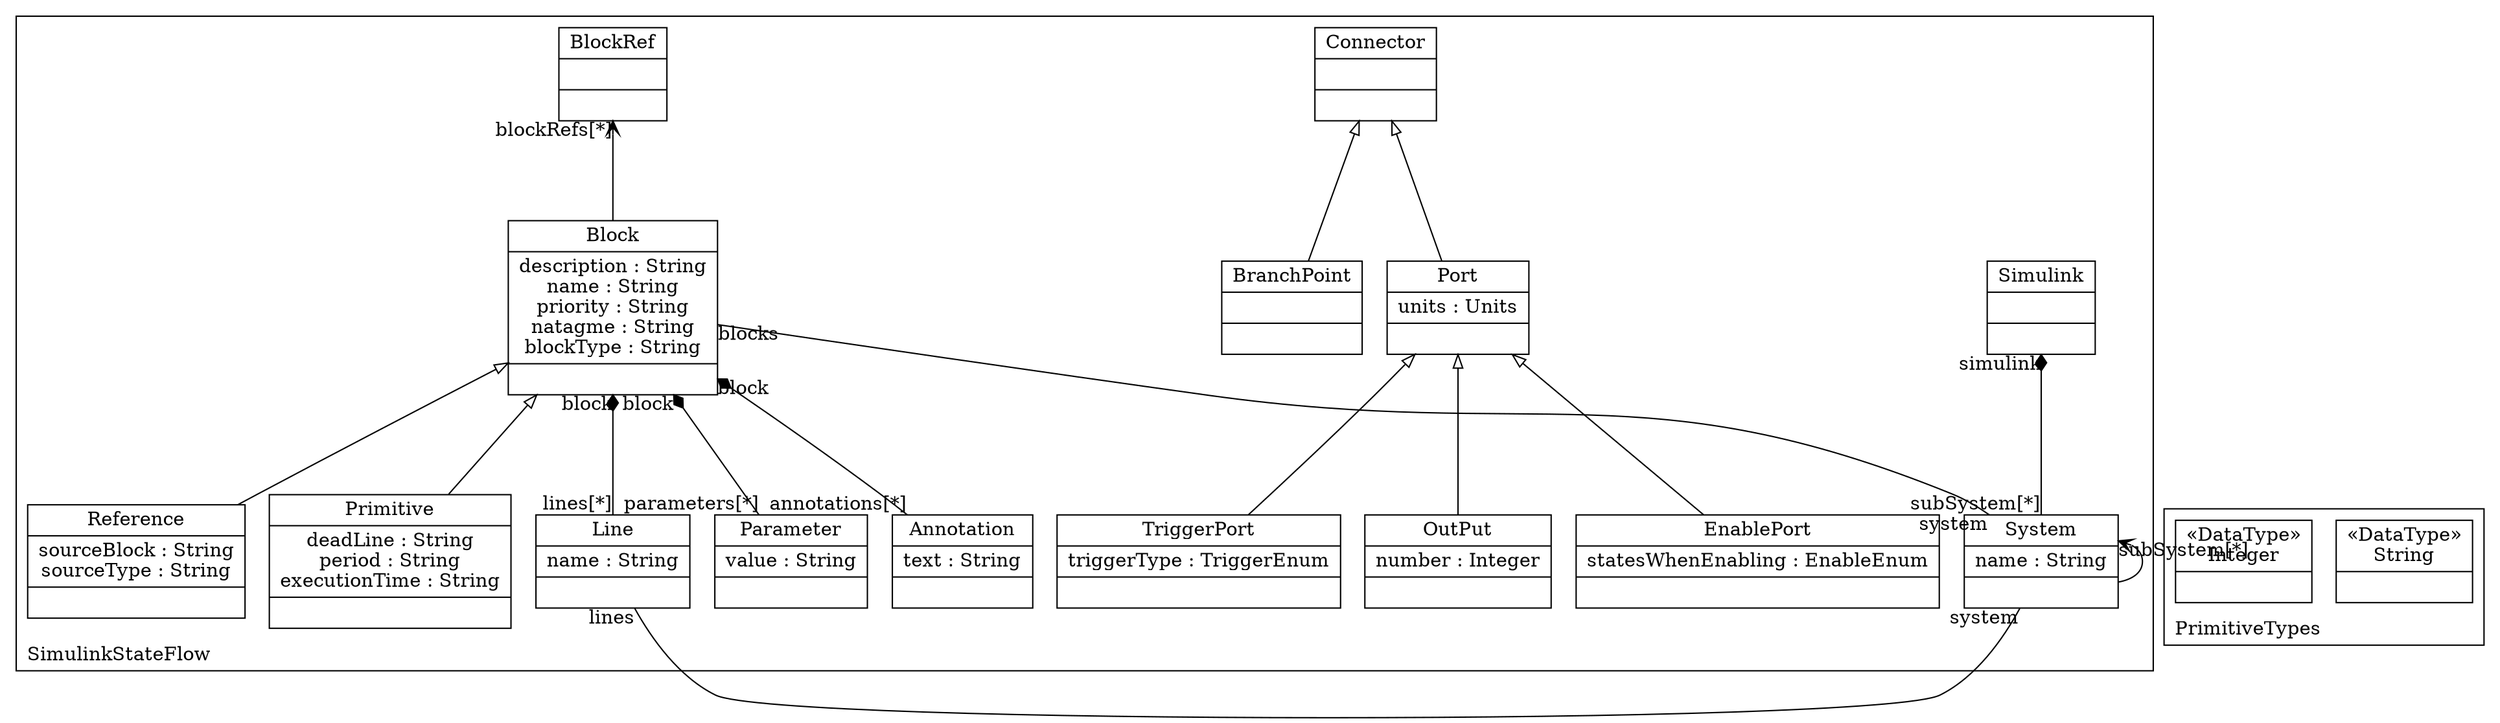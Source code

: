 digraph "KM3 Model in DOT" {
graph[rankdir=BT,labeljust=l,labelloc=t,nodeSep=0.75,compound=true];
 subgraph "cluster_SimulinkStateFlow"{
labelloc=t
color=black
label=SimulinkStateFlow
 node[shape=record];
Simulink[label="{Simulink| | }"]
;
 node[shape=record];
System[label="{System|name : String| }"]
 System->Simulink[arrowhead=diamond,arrowtail=none,headlabel="simulink",taillabel="subSystem[*]",group=Simulink,minlen=2,constraint=true,]
 System->System[arrowhead=vee,arrowtail=diamond,headlabel="subSystem[*]",group=System,minlen=2,constraint=true,]
;
 node[shape=record];
Connector[label="{Connector| | }"]
;
 node[shape=record];
Line[label="{Line|name : String| }"]
 Line->Block[arrowhead=diamond,arrowtail=none,headlabel="block",taillabel="lines[*]",group=Block,minlen=2,constraint=true,]
 Line->System[arrowhead=none,arrowtail=none,headlabel="system",taillabel="lines",group=System,minlen=2,constraint=false,]
;
 node[shape=record];
BranchPoint[label="{BranchPoint| | }"]
 BranchPoint->Connector[arrowhead=onormal,group=Connector,minlen=2,constraint=true,]
;
 node[shape=record];
Port[label="{Port|units : Units| }"]
 Port->Connector[arrowhead=onormal,group=Connector,minlen=2,constraint=true,]
;
 node[shape=record];
Block[label="{Block|description : String\nname : String\npriority : String\nnatagme : String\nblockType : String| }"]
 Block->BlockRef[arrowhead=vee,arrowtail=diamond,headlabel="blockRefs[*]",group=BlockRef,minlen=2,constraint=true,]
 Block->System[arrowhead=none,arrowtail=none,headlabel="system",taillabel="blocks",group=System,minlen=2,constraint=false,]
;
 node[shape=record];
BlockRef[label="{BlockRef| | }"]
;
 node[shape=record];
Primitive[label="{Primitive|deadLine : String\nperiod : String\nexecutionTime : String| }"]
 Primitive->Block[arrowhead=onormal,group=Block,minlen=2,constraint=true,]
;
 node[shape=record];
OutPut[label="{OutPut|number : Integer| }"]
 OutPut->Port[arrowhead=onormal,group=Port,minlen=2,constraint=true,]
;
 node[shape=record];
TriggerPort[label="{TriggerPort|triggerType : TriggerEnum| }"]
 TriggerPort->Port[arrowhead=onormal,group=Port,minlen=2,constraint=true,]
;
 node[shape=record];
EnablePort[label="{EnablePort|statesWhenEnabling : EnableEnum| }"]
 EnablePort->Port[arrowhead=onormal,group=Port,minlen=2,constraint=true,]
;
 node[shape=record];
Reference[label="{Reference|sourceBlock : String\nsourceType : String| }"]
 Reference->Block[arrowhead=onormal,group=Block,minlen=2,constraint=true,]
;
 node[shape=record];
Annotation[label="{Annotation|text : String| }"]
 Annotation->Block[arrowhead=diamond,arrowtail=none,headlabel="block",taillabel="annotations[*]",group=Block,minlen=2,constraint=true,]
;
 node[shape=record];
Parameter[label="{Parameter|value : String| }"]
 Parameter->Block[arrowhead=diamond,arrowtail=none,headlabel="block",taillabel="parameters[*]",group=Block,minlen=2,constraint=true,]
;

} subgraph "cluster_PrimitiveTypes"{
labelloc=t
color=black
label=PrimitiveTypes
 node[shape=record];
String[label="{&#171;DataType&#187;\nString|}"]
;
 node[shape=record];
Integer[label="{&#171;DataType&#187;\nInteger|}"]
;

}
}
